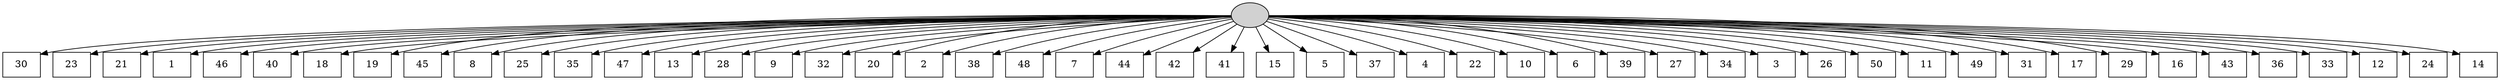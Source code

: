 digraph G {
0[style=filled, fillcolor=grey82, label=""];
1[shape=box,style=filled, fillcolor=white,label="30\n"];
2[shape=box,style=filled, fillcolor=white,label="23\n"];
3[shape=box,style=filled, fillcolor=white,label="21\n"];
4[shape=box,style=filled, fillcolor=white,label="1\n"];
5[shape=box,style=filled, fillcolor=white,label="46\n"];
6[shape=box,style=filled, fillcolor=white,label="40\n"];
7[shape=box,style=filled, fillcolor=white,label="18\n"];
8[shape=box,style=filled, fillcolor=white,label="19\n"];
9[shape=box,style=filled, fillcolor=white,label="45\n"];
10[shape=box,style=filled, fillcolor=white,label="8\n"];
11[shape=box,style=filled, fillcolor=white,label="25\n"];
12[shape=box,style=filled, fillcolor=white,label="35\n"];
13[shape=box,style=filled, fillcolor=white,label="47\n"];
14[shape=box,style=filled, fillcolor=white,label="13\n"];
15[shape=box,style=filled, fillcolor=white,label="28\n"];
16[shape=box,style=filled, fillcolor=white,label="9\n"];
17[shape=box,style=filled, fillcolor=white,label="32\n"];
18[shape=box,style=filled, fillcolor=white,label="20\n"];
19[shape=box,style=filled, fillcolor=white,label="2\n"];
20[shape=box,style=filled, fillcolor=white,label="38\n"];
21[shape=box,style=filled, fillcolor=white,label="48\n"];
22[shape=box,style=filled, fillcolor=white,label="7\n"];
23[shape=box,style=filled, fillcolor=white,label="44\n"];
24[shape=box,style=filled, fillcolor=white,label="42\n"];
25[shape=box,style=filled, fillcolor=white,label="41\n"];
26[shape=box,style=filled, fillcolor=white,label="15\n"];
27[shape=box,style=filled, fillcolor=white,label="5\n"];
28[shape=box,style=filled, fillcolor=white,label="37\n"];
29[shape=box,style=filled, fillcolor=white,label="4\n"];
30[shape=box,style=filled, fillcolor=white,label="22\n"];
31[shape=box,style=filled, fillcolor=white,label="10\n"];
32[shape=box,style=filled, fillcolor=white,label="6\n"];
33[shape=box,style=filled, fillcolor=white,label="39\n"];
34[shape=box,style=filled, fillcolor=white,label="27\n"];
35[shape=box,style=filled, fillcolor=white,label="34\n"];
36[shape=box,style=filled, fillcolor=white,label="3\n"];
37[shape=box,style=filled, fillcolor=white,label="26\n"];
38[shape=box,style=filled, fillcolor=white,label="50\n"];
39[shape=box,style=filled, fillcolor=white,label="11\n"];
40[shape=box,style=filled, fillcolor=white,label="49\n"];
41[shape=box,style=filled, fillcolor=white,label="31\n"];
42[shape=box,style=filled, fillcolor=white,label="17\n"];
43[shape=box,style=filled, fillcolor=white,label="29\n"];
44[shape=box,style=filled, fillcolor=white,label="16\n"];
45[shape=box,style=filled, fillcolor=white,label="43\n"];
46[shape=box,style=filled, fillcolor=white,label="36\n"];
47[shape=box,style=filled, fillcolor=white,label="33\n"];
48[shape=box,style=filled, fillcolor=white,label="12\n"];
49[shape=box,style=filled, fillcolor=white,label="24\n"];
50[shape=box,style=filled, fillcolor=white,label="14\n"];
0->1 ;
0->2 ;
0->3 ;
0->4 ;
0->5 ;
0->6 ;
0->7 ;
0->8 ;
0->9 ;
0->10 ;
0->11 ;
0->12 ;
0->13 ;
0->14 ;
0->15 ;
0->16 ;
0->17 ;
0->18 ;
0->19 ;
0->20 ;
0->21 ;
0->22 ;
0->23 ;
0->24 ;
0->25 ;
0->26 ;
0->27 ;
0->28 ;
0->29 ;
0->30 ;
0->31 ;
0->32 ;
0->33 ;
0->34 ;
0->35 ;
0->36 ;
0->37 ;
0->38 ;
0->39 ;
0->40 ;
0->41 ;
0->42 ;
0->43 ;
0->44 ;
0->45 ;
0->46 ;
0->47 ;
0->48 ;
0->49 ;
0->50 ;
}
